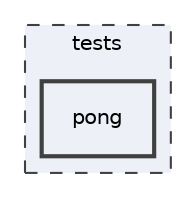 digraph "/home/francisco/Projects/gameEngines/Pong/tests/pong"
{
 // LATEX_PDF_SIZE
  edge [fontname="Helvetica",fontsize="10",labelfontname="Helvetica",labelfontsize="10"];
  node [fontname="Helvetica",fontsize="10",shape=record];
  compound=true
  subgraph clusterdir_59425e443f801f1f2fd8bbe4959a3ccf {
    graph [ bgcolor="#edf0f7", pencolor="grey25", style="filled,dashed,", label="tests", fontname="Helvetica", fontsize="10", URL="dir_59425e443f801f1f2fd8bbe4959a3ccf.html"]
  dir_eea400585a4d65ca5aabc78b7b6e698e [shape=box, label="pong", style="filled,bold,", fillcolor="#edf0f7", color="grey25", URL="dir_eea400585a4d65ca5aabc78b7b6e698e.html"];
  }
}
